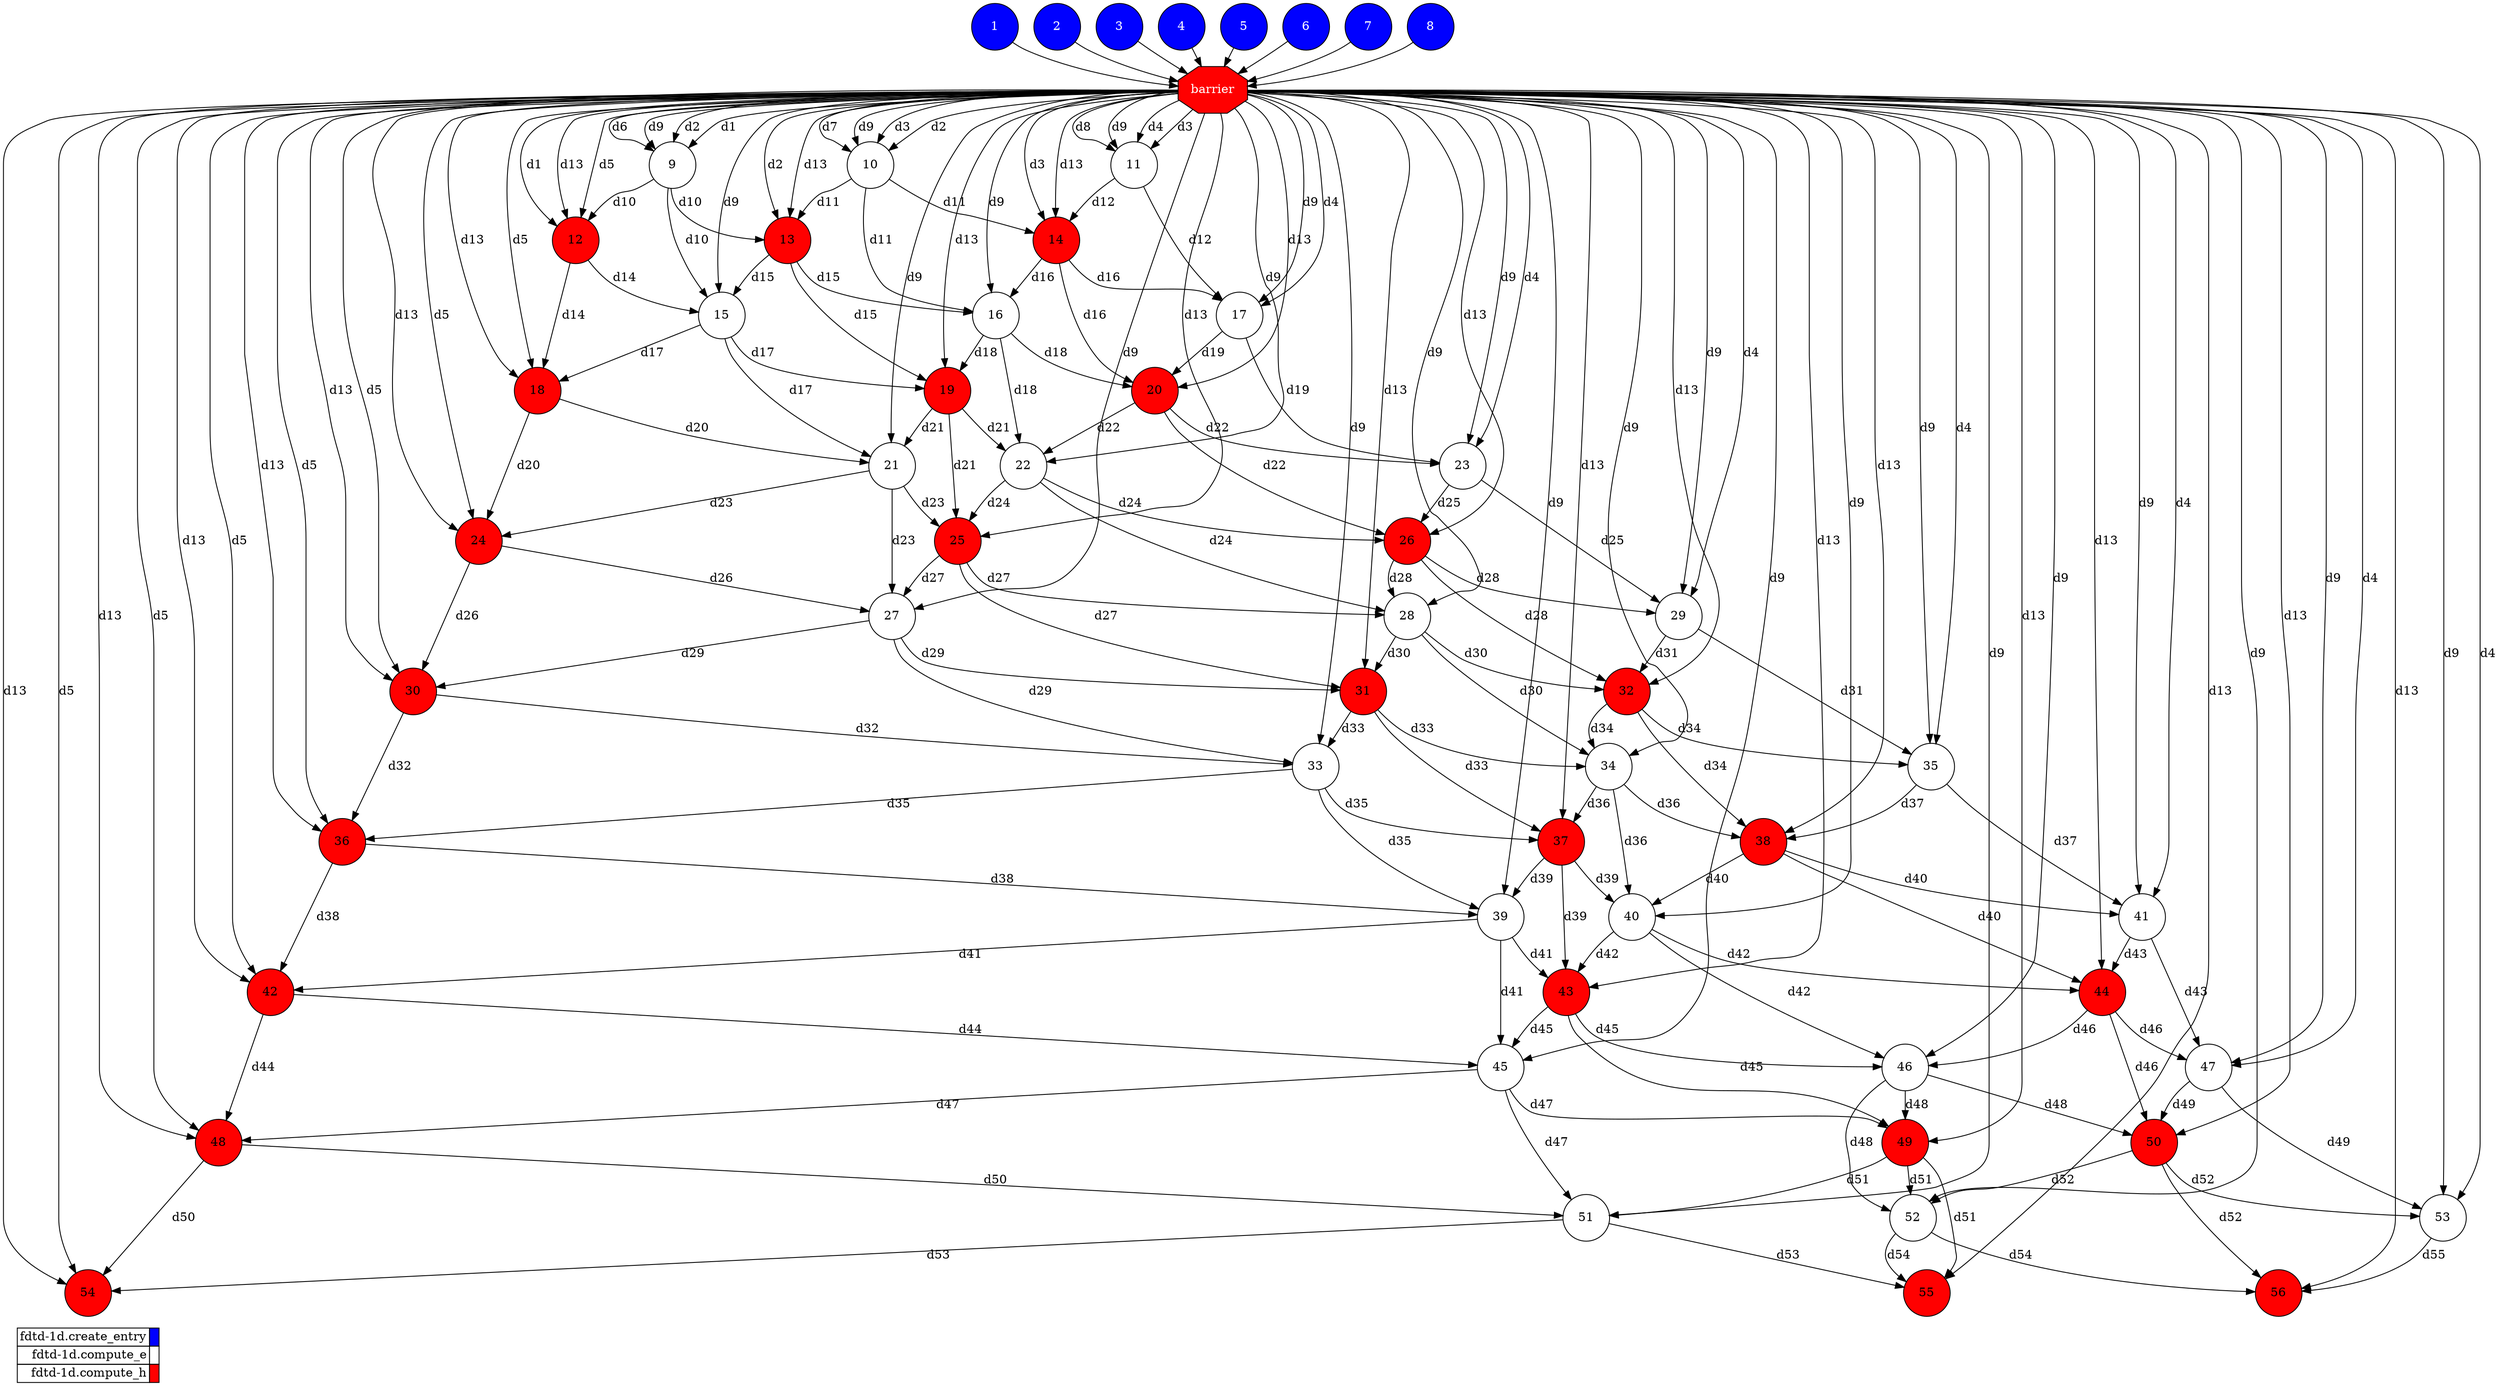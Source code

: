 digraph {
  rankdir=TB;
  labeljust="l";
  subgraph dependence_graph {
    ranksep=0.20;
    node[height=0.75];

1[shape=circle, style=filled fillcolor="#0000ff" fontcolor="#ffffff"];
2[shape=circle, style=filled fillcolor="#0000ff" fontcolor="#ffffff"];
3[shape=circle, style=filled fillcolor="#0000ff" fontcolor="#ffffff"];
4[shape=circle, style=filled fillcolor="#0000ff" fontcolor="#ffffff"];
5[shape=circle, style=filled fillcolor="#0000ff" fontcolor="#ffffff"];
6[shape=circle, style=filled fillcolor="#0000ff" fontcolor="#ffffff"];
7[shape=circle, style=filled fillcolor="#0000ff" fontcolor="#ffffff"];
8[shape=circle, style=filled fillcolor="#0000ff" fontcolor="#ffffff"];
Synchro1[label="barrier", shape=octagon, style=filled fillcolor="#ff0000" fontcolor="#FFFFFF"];
6 -> Synchro1;
4 -> Synchro1;
5 -> Synchro1;
8 -> Synchro1;
3 -> Synchro1;
2 -> Synchro1;
1 -> Synchro1;
7 -> Synchro1;
9[shape=circle, style=filled fillcolor="#ffffff" fontcolor="#000000"];
Synchro1 -> 9[ label="d6" ];
Synchro1 -> 9[ label="d9" ];
Synchro1 -> 9[ label="d2" ];
Synchro1 -> 9[ label="d1" ];
10[shape=circle, style=filled fillcolor="#ffffff" fontcolor="#000000"];
Synchro1 -> 10[ label="d7" ];
Synchro1 -> 10[ label="d9" ];
Synchro1 -> 10[ label="d3" ];
Synchro1 -> 10[ label="d2" ];
11[shape=circle, style=filled fillcolor="#ffffff" fontcolor="#000000"];
Synchro1 -> 11[ label="d8" ];
Synchro1 -> 11[ label="d9" ];
Synchro1 -> 11[ label="d4" ];
Synchro1 -> 11[ label="d3" ];
12[shape=circle, style=filled fillcolor="#ff0000" fontcolor="#000000"];
Synchro1 -> 12[ label="d1" ];
Synchro1 -> 12[ label="d13" ];
9 -> 12[ label="d10" ];
Synchro1 -> 12[ label="d5" ];
13[shape=circle, style=filled fillcolor="#ff0000" fontcolor="#000000"];
Synchro1 -> 13[ label="d2" ];
Synchro1 -> 13[ label="d13" ];
10 -> 13[ label="d11" ];
9 -> 13[ label="d10" ];
14[shape=circle, style=filled fillcolor="#ff0000" fontcolor="#000000"];
Synchro1 -> 14[ label="d3" ];
Synchro1 -> 14[ label="d13" ];
11 -> 14[ label="d12" ];
10 -> 14[ label="d11" ];
15[shape=circle, style=filled fillcolor="#ffffff" fontcolor="#000000"];
9 -> 15[ label="d10" ];
Synchro1 -> 15[ label="d9" ];
13 -> 15[ label="d15" ];
12 -> 15[ label="d14" ];
16[shape=circle, style=filled fillcolor="#ffffff" fontcolor="#000000"];
10 -> 16[ label="d11" ];
Synchro1 -> 16[ label="d9" ];
14 -> 16[ label="d16" ];
13 -> 16[ label="d15" ];
17[shape=circle, style=filled fillcolor="#ffffff" fontcolor="#000000"];
11 -> 17[ label="d12" ];
Synchro1 -> 17[ label="d9" ];
Synchro1 -> 17[ label="d4" ];
14 -> 17[ label="d16" ];
18[shape=circle, style=filled fillcolor="#ff0000" fontcolor="#000000"];
12 -> 18[ label="d14" ];
Synchro1 -> 18[ label="d13" ];
15 -> 18[ label="d17" ];
Synchro1 -> 18[ label="d5" ];
19[shape=circle, style=filled fillcolor="#ff0000" fontcolor="#000000"];
13 -> 19[ label="d15" ];
Synchro1 -> 19[ label="d13" ];
16 -> 19[ label="d18" ];
15 -> 19[ label="d17" ];
20[shape=circle, style=filled fillcolor="#ff0000" fontcolor="#000000"];
14 -> 20[ label="d16" ];
Synchro1 -> 20[ label="d13" ];
17 -> 20[ label="d19" ];
16 -> 20[ label="d18" ];
21[shape=circle, style=filled fillcolor="#ffffff" fontcolor="#000000"];
15 -> 21[ label="d17" ];
Synchro1 -> 21[ label="d9" ];
19 -> 21[ label="d21" ];
18 -> 21[ label="d20" ];
22[shape=circle, style=filled fillcolor="#ffffff" fontcolor="#000000"];
16 -> 22[ label="d18" ];
Synchro1 -> 22[ label="d9" ];
20 -> 22[ label="d22" ];
19 -> 22[ label="d21" ];
23[shape=circle, style=filled fillcolor="#ffffff" fontcolor="#000000"];
17 -> 23[ label="d19" ];
Synchro1 -> 23[ label="d9" ];
Synchro1 -> 23[ label="d4" ];
20 -> 23[ label="d22" ];
24[shape=circle, style=filled fillcolor="#ff0000" fontcolor="#000000"];
18 -> 24[ label="d20" ];
Synchro1 -> 24[ label="d13" ];
21 -> 24[ label="d23" ];
Synchro1 -> 24[ label="d5" ];
25[shape=circle, style=filled fillcolor="#ff0000" fontcolor="#000000"];
19 -> 25[ label="d21" ];
Synchro1 -> 25[ label="d13" ];
22 -> 25[ label="d24" ];
21 -> 25[ label="d23" ];
26[shape=circle, style=filled fillcolor="#ff0000" fontcolor="#000000"];
20 -> 26[ label="d22" ];
Synchro1 -> 26[ label="d13" ];
23 -> 26[ label="d25" ];
22 -> 26[ label="d24" ];
27[shape=circle, style=filled fillcolor="#ffffff" fontcolor="#000000"];
21 -> 27[ label="d23" ];
Synchro1 -> 27[ label="d9" ];
25 -> 27[ label="d27" ];
24 -> 27[ label="d26" ];
28[shape=circle, style=filled fillcolor="#ffffff" fontcolor="#000000"];
22 -> 28[ label="d24" ];
Synchro1 -> 28[ label="d9" ];
26 -> 28[ label="d28" ];
25 -> 28[ label="d27" ];
29[shape=circle, style=filled fillcolor="#ffffff" fontcolor="#000000"];
23 -> 29[ label="d25" ];
Synchro1 -> 29[ label="d9" ];
Synchro1 -> 29[ label="d4" ];
26 -> 29[ label="d28" ];
30[shape=circle, style=filled fillcolor="#ff0000" fontcolor="#000000"];
24 -> 30[ label="d26" ];
Synchro1 -> 30[ label="d13" ];
27 -> 30[ label="d29" ];
Synchro1 -> 30[ label="d5" ];
31[shape=circle, style=filled fillcolor="#ff0000" fontcolor="#000000"];
25 -> 31[ label="d27" ];
Synchro1 -> 31[ label="d13" ];
28 -> 31[ label="d30" ];
27 -> 31[ label="d29" ];
32[shape=circle, style=filled fillcolor="#ff0000" fontcolor="#000000"];
26 -> 32[ label="d28" ];
Synchro1 -> 32[ label="d13" ];
29 -> 32[ label="d31" ];
28 -> 32[ label="d30" ];
33[shape=circle, style=filled fillcolor="#ffffff" fontcolor="#000000"];
27 -> 33[ label="d29" ];
Synchro1 -> 33[ label="d9" ];
31 -> 33[ label="d33" ];
30 -> 33[ label="d32" ];
34[shape=circle, style=filled fillcolor="#ffffff" fontcolor="#000000"];
28 -> 34[ label="d30" ];
Synchro1 -> 34[ label="d9" ];
32 -> 34[ label="d34" ];
31 -> 34[ label="d33" ];
35[shape=circle, style=filled fillcolor="#ffffff" fontcolor="#000000"];
29 -> 35[ label="d31" ];
Synchro1 -> 35[ label="d9" ];
Synchro1 -> 35[ label="d4" ];
32 -> 35[ label="d34" ];
36[shape=circle, style=filled fillcolor="#ff0000" fontcolor="#000000"];
30 -> 36[ label="d32" ];
Synchro1 -> 36[ label="d13" ];
33 -> 36[ label="d35" ];
Synchro1 -> 36[ label="d5" ];
37[shape=circle, style=filled fillcolor="#ff0000" fontcolor="#000000"];
31 -> 37[ label="d33" ];
Synchro1 -> 37[ label="d13" ];
34 -> 37[ label="d36" ];
33 -> 37[ label="d35" ];
38[shape=circle, style=filled fillcolor="#ff0000" fontcolor="#000000"];
32 -> 38[ label="d34" ];
Synchro1 -> 38[ label="d13" ];
35 -> 38[ label="d37" ];
34 -> 38[ label="d36" ];
39[shape=circle, style=filled fillcolor="#ffffff" fontcolor="#000000"];
33 -> 39[ label="d35" ];
Synchro1 -> 39[ label="d9" ];
37 -> 39[ label="d39" ];
36 -> 39[ label="d38" ];
40[shape=circle, style=filled fillcolor="#ffffff" fontcolor="#000000"];
34 -> 40[ label="d36" ];
Synchro1 -> 40[ label="d9" ];
38 -> 40[ label="d40" ];
37 -> 40[ label="d39" ];
41[shape=circle, style=filled fillcolor="#ffffff" fontcolor="#000000"];
35 -> 41[ label="d37" ];
Synchro1 -> 41[ label="d9" ];
Synchro1 -> 41[ label="d4" ];
38 -> 41[ label="d40" ];
42[shape=circle, style=filled fillcolor="#ff0000" fontcolor="#000000"];
36 -> 42[ label="d38" ];
Synchro1 -> 42[ label="d13" ];
39 -> 42[ label="d41" ];
Synchro1 -> 42[ label="d5" ];
43[shape=circle, style=filled fillcolor="#ff0000" fontcolor="#000000"];
37 -> 43[ label="d39" ];
Synchro1 -> 43[ label="d13" ];
40 -> 43[ label="d42" ];
39 -> 43[ label="d41" ];
44[shape=circle, style=filled fillcolor="#ff0000" fontcolor="#000000"];
38 -> 44[ label="d40" ];
Synchro1 -> 44[ label="d13" ];
41 -> 44[ label="d43" ];
40 -> 44[ label="d42" ];
45[shape=circle, style=filled fillcolor="#ffffff" fontcolor="#000000"];
39 -> 45[ label="d41" ];
Synchro1 -> 45[ label="d9" ];
43 -> 45[ label="d45" ];
42 -> 45[ label="d44" ];
46[shape=circle, style=filled fillcolor="#ffffff" fontcolor="#000000"];
40 -> 46[ label="d42" ];
Synchro1 -> 46[ label="d9" ];
44 -> 46[ label="d46" ];
43 -> 46[ label="d45" ];
47[shape=circle, style=filled fillcolor="#ffffff" fontcolor="#000000"];
41 -> 47[ label="d43" ];
Synchro1 -> 47[ label="d9" ];
Synchro1 -> 47[ label="d4" ];
44 -> 47[ label="d46" ];
48[shape=circle, style=filled fillcolor="#ff0000" fontcolor="#000000"];
42 -> 48[ label="d44" ];
Synchro1 -> 48[ label="d13" ];
45 -> 48[ label="d47" ];
Synchro1 -> 48[ label="d5" ];
49[shape=circle, style=filled fillcolor="#ff0000" fontcolor="#000000"];
43 -> 49[ label="d45" ];
Synchro1 -> 49[ label="d13" ];
46 -> 49[ label="d48" ];
45 -> 49[ label="d47" ];
50[shape=circle, style=filled fillcolor="#ff0000" fontcolor="#000000"];
44 -> 50[ label="d46" ];
Synchro1 -> 50[ label="d13" ];
47 -> 50[ label="d49" ];
46 -> 50[ label="d48" ];
51[shape=circle, style=filled fillcolor="#ffffff" fontcolor="#000000"];
45 -> 51[ label="d47" ];
Synchro1 -> 51[ label="d9" ];
49 -> 51[ label="d51" ];
48 -> 51[ label="d50" ];
52[shape=circle, style=filled fillcolor="#ffffff" fontcolor="#000000"];
46 -> 52[ label="d48" ];
Synchro1 -> 52[ label="d9" ];
50 -> 52[ label="d52" ];
49 -> 52[ label="d51" ];
53[shape=circle, style=filled fillcolor="#ffffff" fontcolor="#000000"];
47 -> 53[ label="d49" ];
Synchro1 -> 53[ label="d9" ];
Synchro1 -> 53[ label="d4" ];
50 -> 53[ label="d52" ];
54[shape=circle, style=filled fillcolor="#ff0000" fontcolor="#000000"];
48 -> 54[ label="d50" ];
Synchro1 -> 54[ label="d13" ];
51 -> 54[ label="d53" ];
Synchro1 -> 54[ label="d5" ];
55[shape=circle, style=filled fillcolor="#ff0000" fontcolor="#000000"];
49 -> 55[ label="d51" ];
Synchro1 -> 55[ label="d13" ];
52 -> 55[ label="d54" ];
51 -> 55[ label="d53" ];
56[shape=circle, style=filled fillcolor="#ff0000" fontcolor="#000000"];
50 -> 56[ label="d52" ];
Synchro1 -> 56[ label="d13" ];
53 -> 56[ label="d55" ];
52 -> 56[ label="d54" ];  }
  subgraph legend {
    rank=sink;
    node [shape=plaintext, height=0.75];
    ranksep=0.20;
    label = "Legend";
    key [label=<
      <table border="0" cellpadding="2" cellspacing="0" cellborder="1">
<tr>
<td align="right">fdtd-1d.create_entry</td>
<td bgcolor="#0000ff">&nbsp;</td>
</tr>
<tr>
<td align="right">fdtd-1d.compute_e</td>
<td bgcolor="#ffffff">&nbsp;</td>
</tr>
<tr>
<td align="right">fdtd-1d.compute_h</td>
<td bgcolor="#ff0000">&nbsp;</td>
</tr>
      </table>
    >]
  }
}
